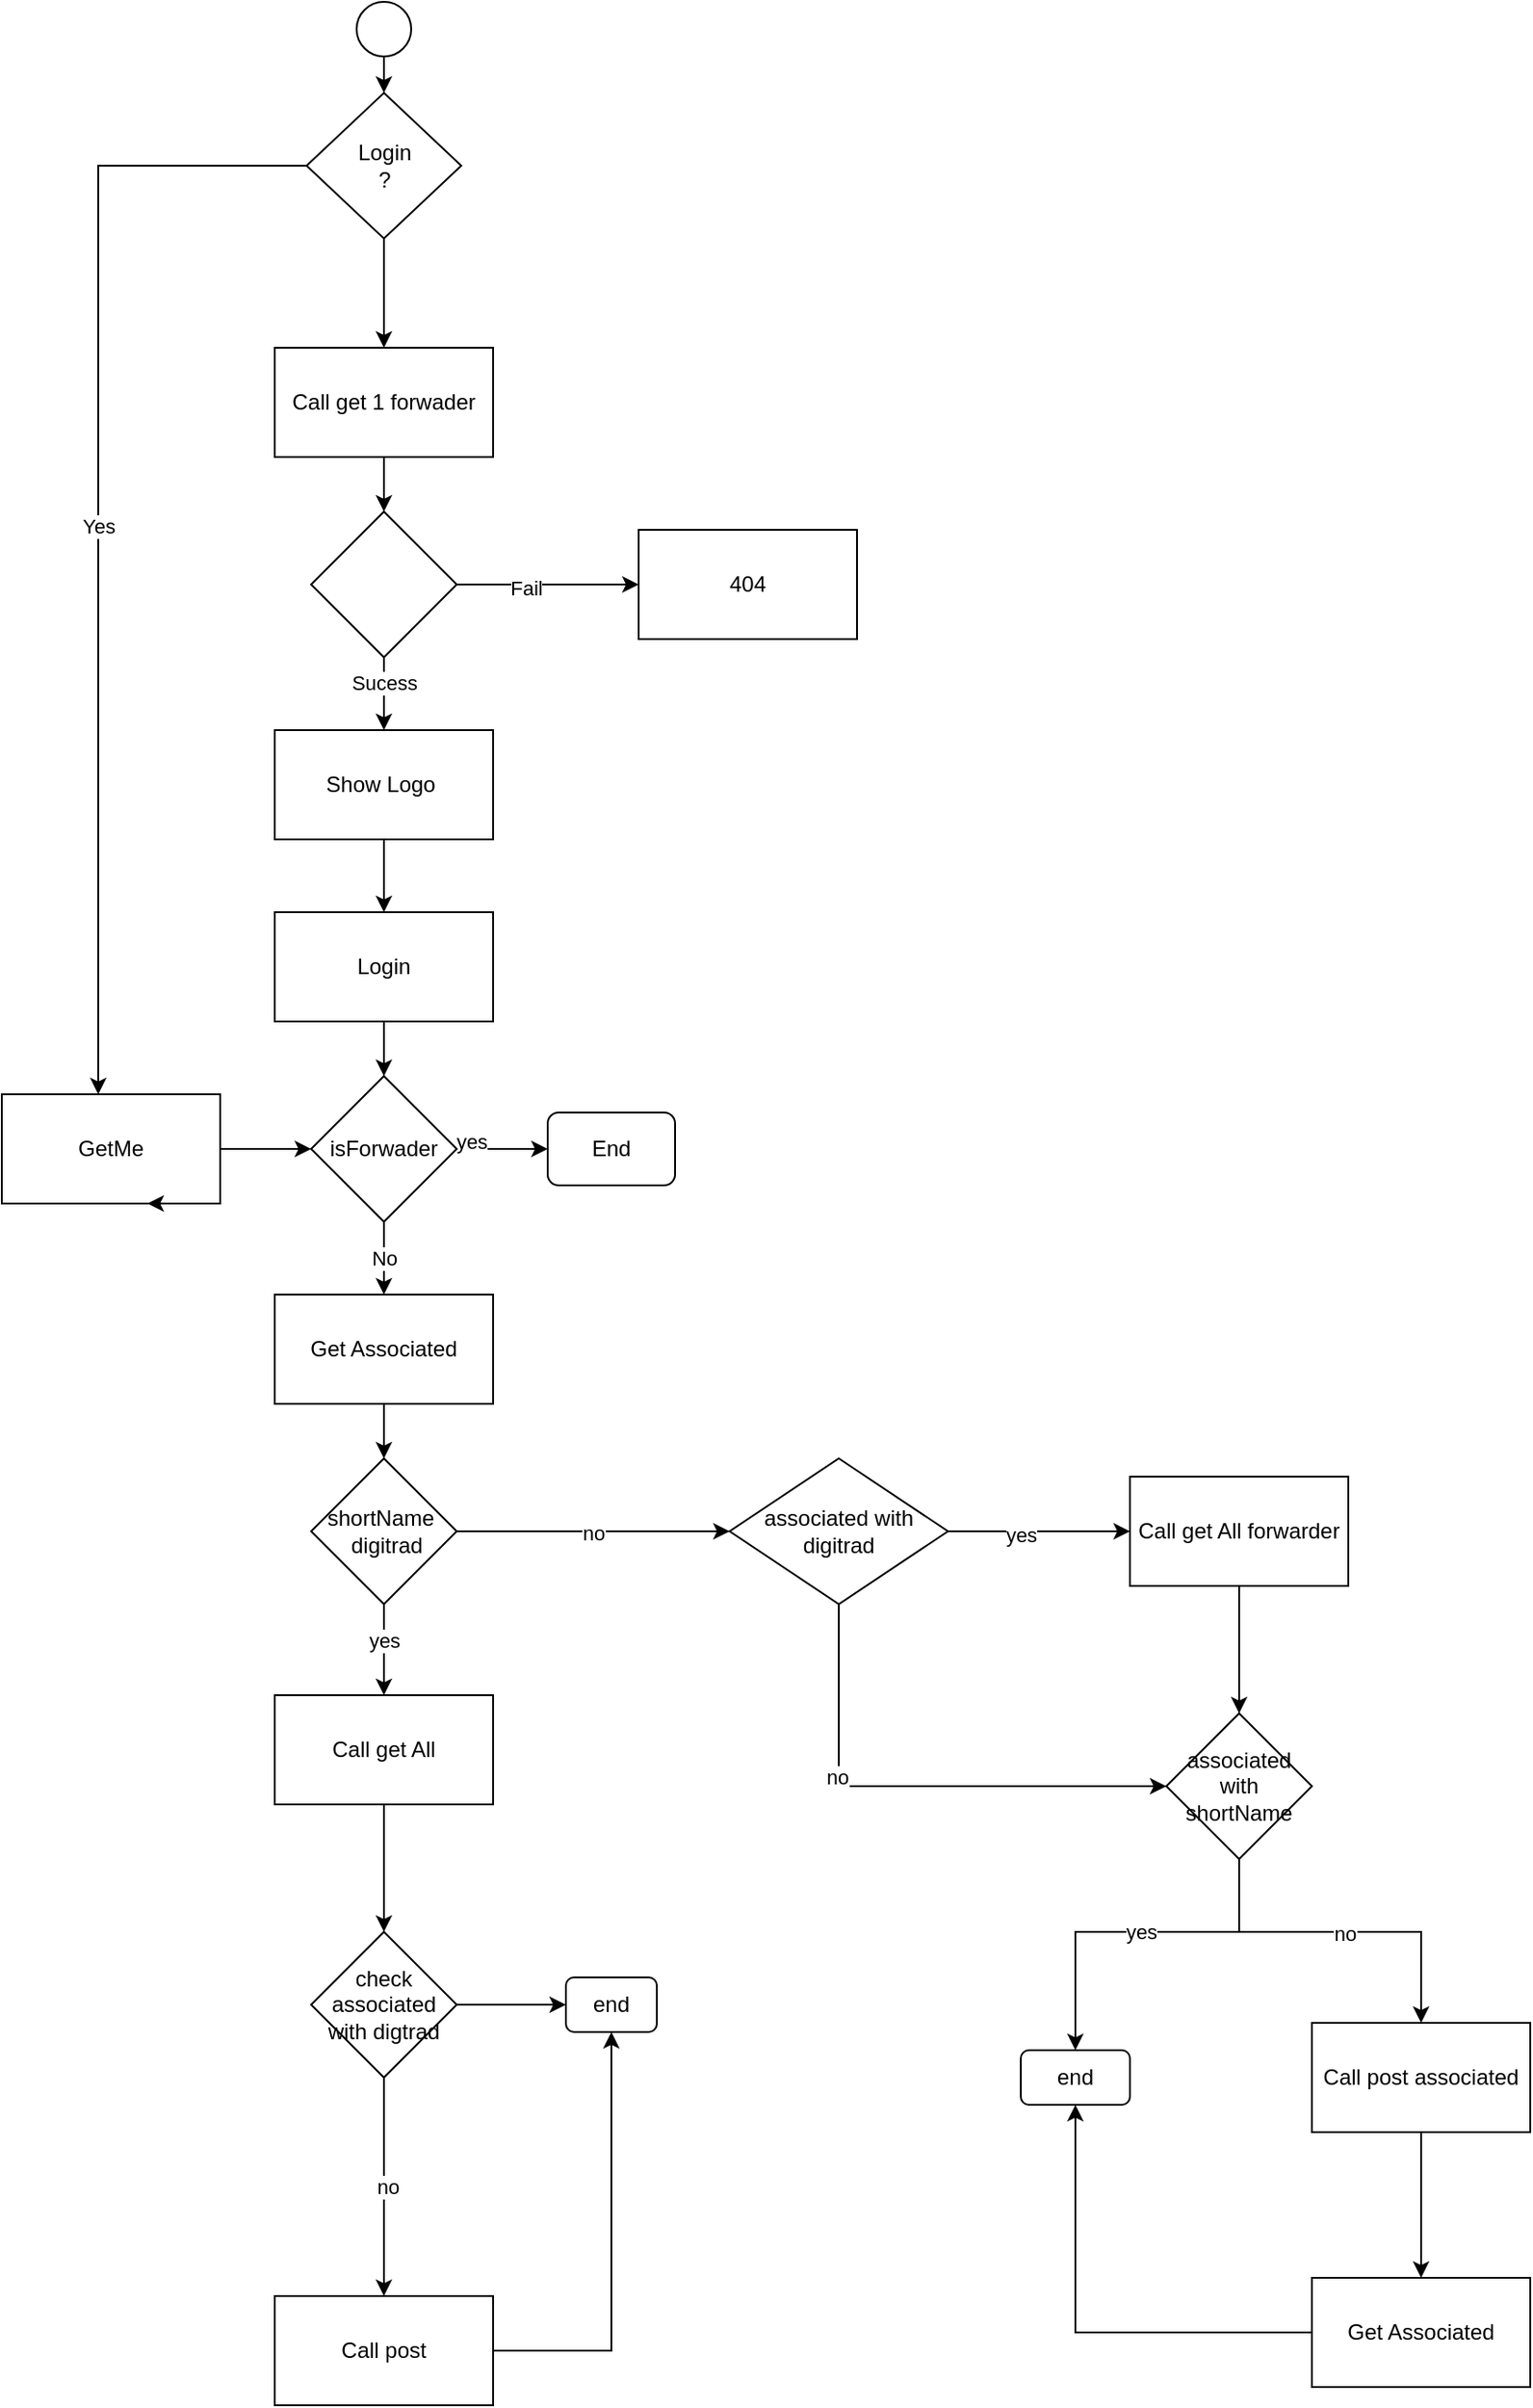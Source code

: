 <mxfile version="20.8.3" type="github">
  <diagram name="Page-1" id="edf60f1a-56cd-e834-aa8a-f176f3a09ee4">
    <mxGraphModel dx="1434" dy="803" grid="1" gridSize="10" guides="1" tooltips="1" connect="1" arrows="1" fold="1" page="1" pageScale="1" pageWidth="1100" pageHeight="850" background="none" math="0" shadow="0">
      <root>
        <mxCell id="0" />
        <mxCell id="1" parent="0" />
        <mxCell id="TOv_dd56ktXs9hrHqLOH-7" style="edgeStyle=orthogonalEdgeStyle;rounded=0;orthogonalLoop=1;jettySize=auto;html=1;entryX=0.5;entryY=0;entryDx=0;entryDy=0;" edge="1" parent="1" source="TOv_dd56ktXs9hrHqLOH-3" target="TOv_dd56ktXs9hrHqLOH-6">
          <mxGeometry relative="1" as="geometry" />
        </mxCell>
        <mxCell id="TOv_dd56ktXs9hrHqLOH-3" value="Call get 1 forwader" style="rounded=0;whiteSpace=wrap;html=1;" vertex="1" parent="1">
          <mxGeometry x="290" y="210" width="120" height="60" as="geometry" />
        </mxCell>
        <mxCell id="TOv_dd56ktXs9hrHqLOH-9" style="edgeStyle=orthogonalEdgeStyle;rounded=0;orthogonalLoop=1;jettySize=auto;html=1;exitX=1;exitY=0.5;exitDx=0;exitDy=0;entryX=0;entryY=0.5;entryDx=0;entryDy=0;" edge="1" parent="1" source="TOv_dd56ktXs9hrHqLOH-6" target="TOv_dd56ktXs9hrHqLOH-8">
          <mxGeometry relative="1" as="geometry" />
        </mxCell>
        <mxCell id="TOv_dd56ktXs9hrHqLOH-10" value="Fail&lt;br&gt;" style="edgeLabel;html=1;align=center;verticalAlign=middle;resizable=0;points=[];" vertex="1" connectable="0" parent="TOv_dd56ktXs9hrHqLOH-9">
          <mxGeometry x="-0.236" y="-2" relative="1" as="geometry">
            <mxPoint as="offset" />
          </mxGeometry>
        </mxCell>
        <mxCell id="TOv_dd56ktXs9hrHqLOH-12" style="edgeStyle=orthogonalEdgeStyle;rounded=0;orthogonalLoop=1;jettySize=auto;html=1;entryX=0.5;entryY=0;entryDx=0;entryDy=0;" edge="1" parent="1" source="TOv_dd56ktXs9hrHqLOH-6" target="TOv_dd56ktXs9hrHqLOH-11">
          <mxGeometry relative="1" as="geometry" />
        </mxCell>
        <mxCell id="TOv_dd56ktXs9hrHqLOH-15" value="Sucess&lt;br&gt;" style="edgeLabel;html=1;align=center;verticalAlign=middle;resizable=0;points=[];" vertex="1" connectable="0" parent="TOv_dd56ktXs9hrHqLOH-12">
          <mxGeometry x="-0.333" relative="1" as="geometry">
            <mxPoint as="offset" />
          </mxGeometry>
        </mxCell>
        <mxCell id="TOv_dd56ktXs9hrHqLOH-6" value="" style="rhombus;whiteSpace=wrap;html=1;" vertex="1" parent="1">
          <mxGeometry x="310" y="300" width="80" height="80" as="geometry" />
        </mxCell>
        <mxCell id="TOv_dd56ktXs9hrHqLOH-8" value="404" style="whiteSpace=wrap;html=1;" vertex="1" parent="1">
          <mxGeometry x="490" y="310" width="120" height="60" as="geometry" />
        </mxCell>
        <mxCell id="TOv_dd56ktXs9hrHqLOH-17" style="edgeStyle=orthogonalEdgeStyle;rounded=0;orthogonalLoop=1;jettySize=auto;html=1;exitX=0.5;exitY=1;exitDx=0;exitDy=0;entryX=0.5;entryY=0;entryDx=0;entryDy=0;" edge="1" parent="1" source="TOv_dd56ktXs9hrHqLOH-11" target="TOv_dd56ktXs9hrHqLOH-16">
          <mxGeometry relative="1" as="geometry" />
        </mxCell>
        <mxCell id="TOv_dd56ktXs9hrHqLOH-11" value="Show Logo&amp;nbsp;" style="whiteSpace=wrap;html=1;" vertex="1" parent="1">
          <mxGeometry x="290" y="420" width="120" height="60" as="geometry" />
        </mxCell>
        <mxCell id="TOv_dd56ktXs9hrHqLOH-43" style="edgeStyle=orthogonalEdgeStyle;rounded=0;orthogonalLoop=1;jettySize=auto;html=1;" edge="1" parent="1" source="TOv_dd56ktXs9hrHqLOH-16" target="TOv_dd56ktXs9hrHqLOH-42">
          <mxGeometry relative="1" as="geometry" />
        </mxCell>
        <mxCell id="TOv_dd56ktXs9hrHqLOH-16" value="Login&lt;br&gt;" style="whiteSpace=wrap;html=1;" vertex="1" parent="1">
          <mxGeometry x="290" y="520" width="120" height="60" as="geometry" />
        </mxCell>
        <mxCell id="TOv_dd56ktXs9hrHqLOH-36" style="edgeStyle=orthogonalEdgeStyle;rounded=0;orthogonalLoop=1;jettySize=auto;html=1;" edge="1" parent="1" source="TOv_dd56ktXs9hrHqLOH-20" target="TOv_dd56ktXs9hrHqLOH-32">
          <mxGeometry relative="1" as="geometry" />
        </mxCell>
        <mxCell id="TOv_dd56ktXs9hrHqLOH-20" value="Get Associated" style="whiteSpace=wrap;html=1;" vertex="1" parent="1">
          <mxGeometry x="290" y="730" width="120" height="60" as="geometry" />
        </mxCell>
        <mxCell id="TOv_dd56ktXs9hrHqLOH-75" style="edgeStyle=orthogonalEdgeStyle;rounded=0;orthogonalLoop=1;jettySize=auto;html=1;entryX=0.5;entryY=0;entryDx=0;entryDy=0;" edge="1" parent="1" source="TOv_dd56ktXs9hrHqLOH-32" target="TOv_dd56ktXs9hrHqLOH-74">
          <mxGeometry relative="1" as="geometry" />
        </mxCell>
        <mxCell id="TOv_dd56ktXs9hrHqLOH-77" value="yes&lt;br&gt;" style="edgeLabel;html=1;align=center;verticalAlign=middle;resizable=0;points=[];" vertex="1" connectable="0" parent="TOv_dd56ktXs9hrHqLOH-75">
          <mxGeometry x="-0.96" y="3" relative="1" as="geometry">
            <mxPoint x="-3" y="19" as="offset" />
          </mxGeometry>
        </mxCell>
        <mxCell id="TOv_dd56ktXs9hrHqLOH-80" value="no" style="edgeStyle=orthogonalEdgeStyle;rounded=0;orthogonalLoop=1;jettySize=auto;html=1;" edge="1" parent="1" source="TOv_dd56ktXs9hrHqLOH-32">
          <mxGeometry relative="1" as="geometry">
            <mxPoint x="540" y="860" as="targetPoint" />
          </mxGeometry>
        </mxCell>
        <mxCell id="TOv_dd56ktXs9hrHqLOH-32" value="shortName&amp;nbsp;&lt;br&gt;&amp;nbsp;digitrad" style="rhombus;whiteSpace=wrap;html=1;" vertex="1" parent="1">
          <mxGeometry x="310" y="820" width="80" height="80" as="geometry" />
        </mxCell>
        <mxCell id="TOv_dd56ktXs9hrHqLOH-39" style="edgeStyle=orthogonalEdgeStyle;rounded=0;orthogonalLoop=1;jettySize=auto;html=1;entryX=0.5;entryY=0;entryDx=0;entryDy=0;" edge="1" parent="1" source="TOv_dd56ktXs9hrHqLOH-37" target="TOv_dd56ktXs9hrHqLOH-40">
          <mxGeometry relative="1" as="geometry">
            <mxPoint x="350" y="1190" as="targetPoint" />
          </mxGeometry>
        </mxCell>
        <mxCell id="TOv_dd56ktXs9hrHqLOH-67" value="no&lt;br&gt;" style="edgeLabel;html=1;align=center;verticalAlign=middle;resizable=0;points=[];" vertex="1" connectable="0" parent="TOv_dd56ktXs9hrHqLOH-39">
          <mxGeometry y="2" relative="1" as="geometry">
            <mxPoint as="offset" />
          </mxGeometry>
        </mxCell>
        <mxCell id="TOv_dd56ktXs9hrHqLOH-71" value="" style="edgeStyle=orthogonalEdgeStyle;rounded=0;orthogonalLoop=1;jettySize=auto;html=1;" edge="1" parent="1" source="TOv_dd56ktXs9hrHqLOH-37" target="TOv_dd56ktXs9hrHqLOH-70">
          <mxGeometry relative="1" as="geometry" />
        </mxCell>
        <mxCell id="TOv_dd56ktXs9hrHqLOH-37" value="check associated with digtrad&lt;br&gt;" style="rhombus;whiteSpace=wrap;html=1;" vertex="1" parent="1">
          <mxGeometry x="310" y="1080" width="80" height="80" as="geometry" />
        </mxCell>
        <mxCell id="TOv_dd56ktXs9hrHqLOH-79" style="edgeStyle=orthogonalEdgeStyle;rounded=0;orthogonalLoop=1;jettySize=auto;html=1;entryX=0.5;entryY=1;entryDx=0;entryDy=0;" edge="1" parent="1" source="TOv_dd56ktXs9hrHqLOH-40" target="TOv_dd56ktXs9hrHqLOH-70">
          <mxGeometry relative="1" as="geometry" />
        </mxCell>
        <mxCell id="TOv_dd56ktXs9hrHqLOH-40" value="Call post" style="whiteSpace=wrap;html=1;" vertex="1" parent="1">
          <mxGeometry x="290" y="1280" width="120" height="60" as="geometry" />
        </mxCell>
        <mxCell id="TOv_dd56ktXs9hrHqLOH-44" value="No" style="edgeStyle=orthogonalEdgeStyle;rounded=0;orthogonalLoop=1;jettySize=auto;html=1;entryX=0.5;entryY=0;entryDx=0;entryDy=0;" edge="1" parent="1" source="TOv_dd56ktXs9hrHqLOH-42" target="TOv_dd56ktXs9hrHqLOH-20">
          <mxGeometry relative="1" as="geometry" />
        </mxCell>
        <mxCell id="TOv_dd56ktXs9hrHqLOH-47" style="edgeStyle=orthogonalEdgeStyle;rounded=0;orthogonalLoop=1;jettySize=auto;html=1;exitX=1;exitY=0.5;exitDx=0;exitDy=0;entryX=0;entryY=0.5;entryDx=0;entryDy=0;" edge="1" parent="1" source="TOv_dd56ktXs9hrHqLOH-42" target="TOv_dd56ktXs9hrHqLOH-46">
          <mxGeometry relative="1" as="geometry" />
        </mxCell>
        <mxCell id="TOv_dd56ktXs9hrHqLOH-48" value="yes&lt;br&gt;" style="edgeLabel;html=1;align=center;verticalAlign=middle;resizable=0;points=[];" vertex="1" connectable="0" parent="TOv_dd56ktXs9hrHqLOH-47">
          <mxGeometry x="-0.68" y="4" relative="1" as="geometry">
            <mxPoint as="offset" />
          </mxGeometry>
        </mxCell>
        <mxCell id="TOv_dd56ktXs9hrHqLOH-42" value="isForwader" style="rhombus;whiteSpace=wrap;html=1;" vertex="1" parent="1">
          <mxGeometry x="310" y="610" width="80" height="80" as="geometry" />
        </mxCell>
        <mxCell id="TOv_dd56ktXs9hrHqLOH-46" value="End" style="rounded=1;whiteSpace=wrap;html=1;" vertex="1" parent="1">
          <mxGeometry x="440" y="630" width="70" height="40" as="geometry" />
        </mxCell>
        <mxCell id="TOv_dd56ktXs9hrHqLOH-58" style="edgeStyle=orthogonalEdgeStyle;rounded=0;orthogonalLoop=1;jettySize=auto;html=1;exitX=0;exitY=0.5;exitDx=0;exitDy=0;entryX=0.5;entryY=0;entryDx=0;entryDy=0;" edge="1" parent="1" source="TOv_dd56ktXs9hrHqLOH-51" target="TOv_dd56ktXs9hrHqLOH-54">
          <mxGeometry relative="1" as="geometry" />
        </mxCell>
        <mxCell id="TOv_dd56ktXs9hrHqLOH-51" value="" style="ellipse;whiteSpace=wrap;html=1;" vertex="1" parent="1">
          <mxGeometry x="335" y="20" width="30" height="30" as="geometry" />
        </mxCell>
        <mxCell id="TOv_dd56ktXs9hrHqLOH-60" value="Yes" style="edgeStyle=orthogonalEdgeStyle;rounded=0;orthogonalLoop=1;jettySize=auto;html=1;" edge="1" parent="1" source="TOv_dd56ktXs9hrHqLOH-54" target="TOv_dd56ktXs9hrHqLOH-61">
          <mxGeometry relative="1" as="geometry">
            <mxPoint x="788" y="120" as="targetPoint" />
            <Array as="points">
              <mxPoint x="193" y="460" />
              <mxPoint x="193" y="460" />
            </Array>
          </mxGeometry>
        </mxCell>
        <mxCell id="TOv_dd56ktXs9hrHqLOH-64" style="edgeStyle=orthogonalEdgeStyle;rounded=0;orthogonalLoop=1;jettySize=auto;html=1;" edge="1" parent="1" source="TOv_dd56ktXs9hrHqLOH-54" target="TOv_dd56ktXs9hrHqLOH-3">
          <mxGeometry relative="1" as="geometry" />
        </mxCell>
        <mxCell id="TOv_dd56ktXs9hrHqLOH-54" value="Login&lt;br&gt;?" style="rhombus;whiteSpace=wrap;html=1;" vertex="1" parent="1">
          <mxGeometry x="307.5" y="70" width="85" height="80" as="geometry" />
        </mxCell>
        <mxCell id="TOv_dd56ktXs9hrHqLOH-63" style="edgeStyle=orthogonalEdgeStyle;rounded=0;orthogonalLoop=1;jettySize=auto;html=1;" edge="1" parent="1" source="TOv_dd56ktXs9hrHqLOH-61" target="TOv_dd56ktXs9hrHqLOH-42">
          <mxGeometry relative="1" as="geometry" />
        </mxCell>
        <mxCell id="TOv_dd56ktXs9hrHqLOH-61" value="GetMe" style="whiteSpace=wrap;html=1;" vertex="1" parent="1">
          <mxGeometry x="140" y="620" width="120" height="60" as="geometry" />
        </mxCell>
        <mxCell id="TOv_dd56ktXs9hrHqLOH-62" style="edgeStyle=orthogonalEdgeStyle;rounded=0;orthogonalLoop=1;jettySize=auto;html=1;exitX=0.75;exitY=1;exitDx=0;exitDy=0;entryX=0.667;entryY=1;entryDx=0;entryDy=0;entryPerimeter=0;" edge="1" parent="1" source="TOv_dd56ktXs9hrHqLOH-61" target="TOv_dd56ktXs9hrHqLOH-61">
          <mxGeometry relative="1" as="geometry" />
        </mxCell>
        <mxCell id="TOv_dd56ktXs9hrHqLOH-70" value="end&lt;br&gt;" style="rounded=1;whiteSpace=wrap;html=1;" vertex="1" parent="1">
          <mxGeometry x="450" y="1105" width="50" height="30" as="geometry" />
        </mxCell>
        <mxCell id="TOv_dd56ktXs9hrHqLOH-78" style="edgeStyle=orthogonalEdgeStyle;rounded=0;orthogonalLoop=1;jettySize=auto;html=1;exitX=0.5;exitY=1;exitDx=0;exitDy=0;entryX=0.5;entryY=0;entryDx=0;entryDy=0;" edge="1" parent="1" source="TOv_dd56ktXs9hrHqLOH-74" target="TOv_dd56ktXs9hrHqLOH-37">
          <mxGeometry relative="1" as="geometry" />
        </mxCell>
        <mxCell id="TOv_dd56ktXs9hrHqLOH-74" value="Call get All&lt;br&gt;" style="whiteSpace=wrap;html=1;" vertex="1" parent="1">
          <mxGeometry x="290" y="950" width="120" height="60" as="geometry" />
        </mxCell>
        <mxCell id="TOv_dd56ktXs9hrHqLOH-89" style="edgeStyle=orthogonalEdgeStyle;rounded=0;orthogonalLoop=1;jettySize=auto;html=1;entryX=0;entryY=0.5;entryDx=0;entryDy=0;" edge="1" parent="1" source="TOv_dd56ktXs9hrHqLOH-82" target="TOv_dd56ktXs9hrHqLOH-88">
          <mxGeometry relative="1" as="geometry" />
        </mxCell>
        <mxCell id="TOv_dd56ktXs9hrHqLOH-94" value="yes&lt;br&gt;" style="edgeLabel;html=1;align=center;verticalAlign=middle;resizable=0;points=[];" vertex="1" connectable="0" parent="TOv_dd56ktXs9hrHqLOH-89">
          <mxGeometry x="-0.2" y="-2" relative="1" as="geometry">
            <mxPoint as="offset" />
          </mxGeometry>
        </mxCell>
        <mxCell id="TOv_dd56ktXs9hrHqLOH-91" style="edgeStyle=orthogonalEdgeStyle;rounded=0;orthogonalLoop=1;jettySize=auto;html=1;exitX=0.5;exitY=1;exitDx=0;exitDy=0;entryX=0;entryY=0.5;entryDx=0;entryDy=0;" edge="1" parent="1" source="TOv_dd56ktXs9hrHqLOH-82" target="TOv_dd56ktXs9hrHqLOH-92">
          <mxGeometry relative="1" as="geometry">
            <mxPoint x="600" y="950" as="targetPoint" />
          </mxGeometry>
        </mxCell>
        <mxCell id="TOv_dd56ktXs9hrHqLOH-93" value="no&lt;br&gt;" style="edgeLabel;html=1;align=center;verticalAlign=middle;resizable=0;points=[];" vertex="1" connectable="0" parent="TOv_dd56ktXs9hrHqLOH-91">
          <mxGeometry x="-0.32" y="-1" relative="1" as="geometry">
            <mxPoint as="offset" />
          </mxGeometry>
        </mxCell>
        <mxCell id="TOv_dd56ktXs9hrHqLOH-82" value="associated with digitrad" style="rhombus;whiteSpace=wrap;html=1;" vertex="1" parent="1">
          <mxGeometry x="540" y="820" width="120" height="80" as="geometry" />
        </mxCell>
        <mxCell id="TOv_dd56ktXs9hrHqLOH-101" style="edgeStyle=orthogonalEdgeStyle;rounded=0;orthogonalLoop=1;jettySize=auto;html=1;" edge="1" parent="1" source="TOv_dd56ktXs9hrHqLOH-88" target="TOv_dd56ktXs9hrHqLOH-92">
          <mxGeometry relative="1" as="geometry" />
        </mxCell>
        <mxCell id="TOv_dd56ktXs9hrHqLOH-88" value="Call get All forwarder" style="whiteSpace=wrap;html=1;" vertex="1" parent="1">
          <mxGeometry x="760" y="830" width="120" height="60" as="geometry" />
        </mxCell>
        <mxCell id="TOv_dd56ktXs9hrHqLOH-98" style="edgeStyle=orthogonalEdgeStyle;rounded=0;orthogonalLoop=1;jettySize=auto;html=1;entryX=0.5;entryY=0;entryDx=0;entryDy=0;entryPerimeter=0;" edge="1" parent="1" source="TOv_dd56ktXs9hrHqLOH-92" target="TOv_dd56ktXs9hrHqLOH-95">
          <mxGeometry relative="1" as="geometry">
            <mxPoint x="630" y="1090" as="targetPoint" />
            <Array as="points">
              <mxPoint x="820" y="1080" />
              <mxPoint x="920" y="1080" />
            </Array>
          </mxGeometry>
        </mxCell>
        <mxCell id="TOv_dd56ktXs9hrHqLOH-99" value="no" style="edgeLabel;html=1;align=center;verticalAlign=middle;resizable=0;points=[];" vertex="1" connectable="0" parent="TOv_dd56ktXs9hrHqLOH-98">
          <mxGeometry x="0.024" y="-1" relative="1" as="geometry">
            <mxPoint as="offset" />
          </mxGeometry>
        </mxCell>
        <mxCell id="TOv_dd56ktXs9hrHqLOH-109" style="edgeStyle=orthogonalEdgeStyle;rounded=0;orthogonalLoop=1;jettySize=auto;html=1;entryX=0.5;entryY=0;entryDx=0;entryDy=0;" edge="1" parent="1" source="TOv_dd56ktXs9hrHqLOH-92" target="TOv_dd56ktXs9hrHqLOH-104">
          <mxGeometry relative="1" as="geometry">
            <Array as="points">
              <mxPoint x="820" y="1080" />
              <mxPoint x="730" y="1080" />
            </Array>
          </mxGeometry>
        </mxCell>
        <mxCell id="TOv_dd56ktXs9hrHqLOH-110" value="yes" style="edgeLabel;html=1;align=center;verticalAlign=middle;resizable=0;points=[];" vertex="1" connectable="0" parent="TOv_dd56ktXs9hrHqLOH-109">
          <mxGeometry x="-0.036" relative="1" as="geometry">
            <mxPoint as="offset" />
          </mxGeometry>
        </mxCell>
        <mxCell id="TOv_dd56ktXs9hrHqLOH-92" value="associated with shortName" style="rhombus;whiteSpace=wrap;html=1;" vertex="1" parent="1">
          <mxGeometry x="780" y="960" width="80" height="80" as="geometry" />
        </mxCell>
        <mxCell id="TOv_dd56ktXs9hrHqLOH-106" value="" style="edgeStyle=orthogonalEdgeStyle;rounded=0;orthogonalLoop=1;jettySize=auto;html=1;" edge="1" parent="1" source="TOv_dd56ktXs9hrHqLOH-95" target="TOv_dd56ktXs9hrHqLOH-105">
          <mxGeometry relative="1" as="geometry" />
        </mxCell>
        <mxCell id="TOv_dd56ktXs9hrHqLOH-95" value="Call post associated" style="whiteSpace=wrap;html=1;" vertex="1" parent="1">
          <mxGeometry x="860" y="1130" width="120" height="60" as="geometry" />
        </mxCell>
        <mxCell id="TOv_dd56ktXs9hrHqLOH-104" value="end&lt;br&gt;" style="rounded=1;whiteSpace=wrap;html=1;" vertex="1" parent="1">
          <mxGeometry x="700" y="1145" width="60" height="30" as="geometry" />
        </mxCell>
        <mxCell id="TOv_dd56ktXs9hrHqLOH-107" style="edgeStyle=orthogonalEdgeStyle;rounded=0;orthogonalLoop=1;jettySize=auto;html=1;entryX=0.5;entryY=1;entryDx=0;entryDy=0;" edge="1" parent="1" source="TOv_dd56ktXs9hrHqLOH-105" target="TOv_dd56ktXs9hrHqLOH-104">
          <mxGeometry relative="1" as="geometry" />
        </mxCell>
        <mxCell id="TOv_dd56ktXs9hrHqLOH-105" value="Get Associated" style="whiteSpace=wrap;html=1;" vertex="1" parent="1">
          <mxGeometry x="860" y="1270" width="120" height="60" as="geometry" />
        </mxCell>
      </root>
    </mxGraphModel>
  </diagram>
</mxfile>
